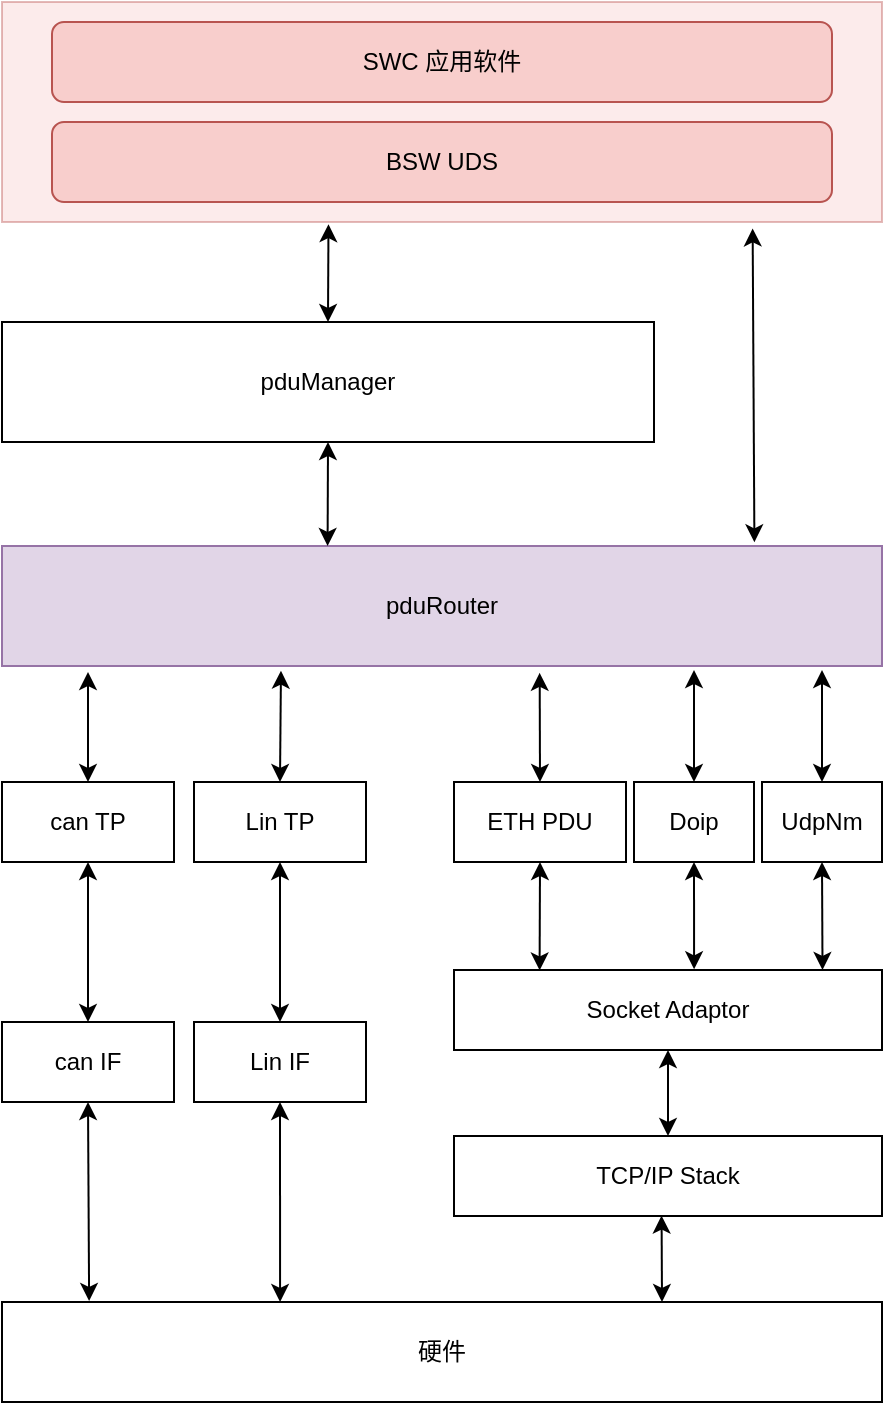 <mxfile version="24.8.3">
  <diagram name="第 1 页" id="9iRk_tB7bTuXfebcZKuk">
    <mxGraphModel dx="1885" dy="1041" grid="1" gridSize="10" guides="1" tooltips="1" connect="1" arrows="1" fold="1" page="1" pageScale="1" pageWidth="827" pageHeight="1169" math="0" shadow="0">
      <root>
        <mxCell id="0" />
        <mxCell id="1" parent="0" />
        <mxCell id="lw4ZKmeglTe6D63oF1gP-1" value="硬件" style="rounded=0;whiteSpace=wrap;html=1;" parent="1" vertex="1">
          <mxGeometry x="194" y="660" width="440" height="50" as="geometry" />
        </mxCell>
        <mxCell id="lw4ZKmeglTe6D63oF1gP-2" value="" style="rounded=0;whiteSpace=wrap;html=1;fillColor=#f8cecc;strokeColor=#b85450;opacity=40;" parent="1" vertex="1">
          <mxGeometry x="194" y="10" width="440" height="110" as="geometry" />
        </mxCell>
        <mxCell id="lw4ZKmeglTe6D63oF1gP-3" value="pduManager" style="rounded=0;whiteSpace=wrap;html=1;" parent="1" vertex="1">
          <mxGeometry x="194" y="170" width="326" height="60" as="geometry" />
        </mxCell>
        <mxCell id="lw4ZKmeglTe6D63oF1gP-4" value="pduRouter" style="rounded=0;whiteSpace=wrap;html=1;fillColor=#e1d5e7;strokeColor=#9673a6;" parent="1" vertex="1">
          <mxGeometry x="194" y="282" width="440" height="60" as="geometry" />
        </mxCell>
        <mxCell id="lw4ZKmeglTe6D63oF1gP-5" value="can TP" style="rounded=0;whiteSpace=wrap;html=1;" parent="1" vertex="1">
          <mxGeometry x="194" y="400" width="86" height="40" as="geometry" />
        </mxCell>
        <mxCell id="lw4ZKmeglTe6D63oF1gP-6" value="Lin TP" style="rounded=0;whiteSpace=wrap;html=1;" parent="1" vertex="1">
          <mxGeometry x="290" y="400" width="86" height="40" as="geometry" />
        </mxCell>
        <mxCell id="lw4ZKmeglTe6D63oF1gP-7" value="can IF" style="rounded=0;whiteSpace=wrap;html=1;" parent="1" vertex="1">
          <mxGeometry x="194" y="520" width="86" height="40" as="geometry" />
        </mxCell>
        <mxCell id="lw4ZKmeglTe6D63oF1gP-8" value="Lin IF" style="rounded=0;whiteSpace=wrap;html=1;" parent="1" vertex="1">
          <mxGeometry x="290" y="520" width="86" height="40" as="geometry" />
        </mxCell>
        <mxCell id="lw4ZKmeglTe6D63oF1gP-9" value="ETH PDU" style="rounded=0;whiteSpace=wrap;html=1;" parent="1" vertex="1">
          <mxGeometry x="420" y="400" width="86" height="40" as="geometry" />
        </mxCell>
        <mxCell id="lw4ZKmeglTe6D63oF1gP-10" value="Socket Adaptor" style="rounded=0;whiteSpace=wrap;html=1;" parent="1" vertex="1">
          <mxGeometry x="420" y="494" width="214" height="40" as="geometry" />
        </mxCell>
        <mxCell id="lw4ZKmeglTe6D63oF1gP-11" value="TCP/IP Stack" style="rounded=0;whiteSpace=wrap;html=1;" parent="1" vertex="1">
          <mxGeometry x="420" y="577" width="214" height="40" as="geometry" />
        </mxCell>
        <mxCell id="lw4ZKmeglTe6D63oF1gP-12" value="" style="endArrow=classic;startArrow=classic;html=1;rounded=0;entryX=0.5;entryY=1;entryDx=0;entryDy=0;exitX=0.5;exitY=0;exitDx=0;exitDy=0;" parent="1" source="lw4ZKmeglTe6D63oF1gP-7" target="lw4ZKmeglTe6D63oF1gP-5" edge="1">
          <mxGeometry width="50" height="50" relative="1" as="geometry">
            <mxPoint x="390" y="622" as="sourcePoint" />
            <mxPoint x="440" y="572" as="targetPoint" />
          </mxGeometry>
        </mxCell>
        <mxCell id="lw4ZKmeglTe6D63oF1gP-13" value="" style="endArrow=classic;startArrow=classic;html=1;rounded=0;entryX=0.5;entryY=1;entryDx=0;entryDy=0;exitX=0.5;exitY=0;exitDx=0;exitDy=0;" parent="1" source="lw4ZKmeglTe6D63oF1gP-8" target="lw4ZKmeglTe6D63oF1gP-6" edge="1">
          <mxGeometry width="50" height="50" relative="1" as="geometry">
            <mxPoint x="247" y="552" as="sourcePoint" />
            <mxPoint x="247" y="472" as="targetPoint" />
          </mxGeometry>
        </mxCell>
        <mxCell id="lw4ZKmeglTe6D63oF1gP-14" value="" style="endArrow=classic;startArrow=classic;html=1;rounded=0;entryX=0.5;entryY=1;entryDx=0;entryDy=0;exitX=0.099;exitY=-0.01;exitDx=0;exitDy=0;exitPerimeter=0;" parent="1" source="lw4ZKmeglTe6D63oF1gP-1" target="lw4ZKmeglTe6D63oF1gP-7" edge="1">
          <mxGeometry width="50" height="50" relative="1" as="geometry">
            <mxPoint x="343" y="552" as="sourcePoint" />
            <mxPoint x="343" y="472" as="targetPoint" />
          </mxGeometry>
        </mxCell>
        <mxCell id="lw4ZKmeglTe6D63oF1gP-15" value="" style="endArrow=classic;startArrow=classic;html=1;rounded=0;entryX=0.5;entryY=1;entryDx=0;entryDy=0;exitX=0.316;exitY=0;exitDx=0;exitDy=0;exitPerimeter=0;" parent="1" target="lw4ZKmeglTe6D63oF1gP-8" edge="1" source="lw4ZKmeglTe6D63oF1gP-1">
          <mxGeometry width="50" height="50" relative="1" as="geometry">
            <mxPoint x="333" y="692" as="sourcePoint" />
            <mxPoint x="247" y="592" as="targetPoint" />
          </mxGeometry>
        </mxCell>
        <mxCell id="lw4ZKmeglTe6D63oF1gP-16" value="Doip" style="rounded=0;whiteSpace=wrap;html=1;" parent="1" vertex="1">
          <mxGeometry x="510" y="400" width="60" height="40" as="geometry" />
        </mxCell>
        <mxCell id="lw4ZKmeglTe6D63oF1gP-17" value="" style="endArrow=classic;startArrow=classic;html=1;rounded=0;entryX=0.5;entryY=0;entryDx=0;entryDy=0;" parent="1" target="lw4ZKmeglTe6D63oF1gP-5" edge="1">
          <mxGeometry width="50" height="50" relative="1" as="geometry">
            <mxPoint x="237" y="345" as="sourcePoint" />
            <mxPoint x="343" y="472" as="targetPoint" />
          </mxGeometry>
        </mxCell>
        <mxCell id="lw4ZKmeglTe6D63oF1gP-18" value="" style="endArrow=classic;startArrow=classic;html=1;rounded=0;entryX=0.5;entryY=0;entryDx=0;entryDy=0;exitX=0.317;exitY=1.039;exitDx=0;exitDy=0;exitPerimeter=0;" parent="1" source="lw4ZKmeglTe6D63oF1gP-4" target="lw4ZKmeglTe6D63oF1gP-6" edge="1">
          <mxGeometry width="50" height="50" relative="1" as="geometry">
            <mxPoint x="247" y="355" as="sourcePoint" />
            <mxPoint x="247" y="432" as="targetPoint" />
          </mxGeometry>
        </mxCell>
        <mxCell id="lw4ZKmeglTe6D63oF1gP-19" value="" style="endArrow=classic;startArrow=classic;html=1;rounded=0;entryX=0.611;entryY=1.057;entryDx=0;entryDy=0;exitX=0.5;exitY=0;exitDx=0;exitDy=0;entryPerimeter=0;" parent="1" source="lw4ZKmeglTe6D63oF1gP-9" target="lw4ZKmeglTe6D63oF1gP-4" edge="1">
          <mxGeometry width="50" height="50" relative="1" as="geometry">
            <mxPoint x="343" y="354" as="sourcePoint" />
            <mxPoint x="343" y="432" as="targetPoint" />
          </mxGeometry>
        </mxCell>
        <mxCell id="lw4ZKmeglTe6D63oF1gP-20" value="" style="endArrow=classic;startArrow=classic;html=1;rounded=0;entryX=0.5;entryY=0;entryDx=0;entryDy=0;" parent="1" target="lw4ZKmeglTe6D63oF1gP-16" edge="1">
          <mxGeometry width="50" height="50" relative="1" as="geometry">
            <mxPoint x="540" y="344" as="sourcePoint" />
            <mxPoint x="473" y="355" as="targetPoint" />
          </mxGeometry>
        </mxCell>
        <mxCell id="lw4ZKmeglTe6D63oF1gP-21" value="UdpNm" style="rounded=0;whiteSpace=wrap;html=1;" parent="1" vertex="1">
          <mxGeometry x="574" y="400" width="60" height="40" as="geometry" />
        </mxCell>
        <mxCell id="lw4ZKmeglTe6D63oF1gP-22" value="" style="endArrow=classic;startArrow=classic;html=1;rounded=0;entryX=0.5;entryY=0;entryDx=0;entryDy=0;" parent="1" target="lw4ZKmeglTe6D63oF1gP-21" edge="1">
          <mxGeometry width="50" height="50" relative="1" as="geometry">
            <mxPoint x="604" y="344" as="sourcePoint" />
            <mxPoint x="560" y="422" as="targetPoint" />
          </mxGeometry>
        </mxCell>
        <mxCell id="lw4ZKmeglTe6D63oF1gP-23" value="" style="endArrow=classic;startArrow=classic;html=1;rounded=0;entryX=0.5;entryY=1;entryDx=0;entryDy=0;exitX=0.5;exitY=0;exitDx=0;exitDy=0;" parent="1" source="lw4ZKmeglTe6D63oF1gP-11" target="lw4ZKmeglTe6D63oF1gP-10" edge="1">
          <mxGeometry width="50" height="50" relative="1" as="geometry">
            <mxPoint x="473" y="422" as="sourcePoint" />
            <mxPoint x="473" y="355" as="targetPoint" />
          </mxGeometry>
        </mxCell>
        <mxCell id="lw4ZKmeglTe6D63oF1gP-24" value="" style="endArrow=classic;startArrow=classic;html=1;rounded=0;entryX=0.485;entryY=0.995;entryDx=0;entryDy=0;exitX=0.75;exitY=0;exitDx=0;exitDy=0;entryPerimeter=0;" parent="1" source="lw4ZKmeglTe6D63oF1gP-1" target="lw4ZKmeglTe6D63oF1gP-11" edge="1">
          <mxGeometry width="50" height="50" relative="1" as="geometry">
            <mxPoint x="537" y="607" as="sourcePoint" />
            <mxPoint x="537" y="552" as="targetPoint" />
          </mxGeometry>
        </mxCell>
        <mxCell id="lw4ZKmeglTe6D63oF1gP-25" value="" style="endArrow=classic;startArrow=classic;html=1;rounded=0;entryX=0.5;entryY=1;entryDx=0;entryDy=0;exitX=0.2;exitY=0.005;exitDx=0;exitDy=0;exitPerimeter=0;" parent="1" source="lw4ZKmeglTe6D63oF1gP-10" target="lw4ZKmeglTe6D63oF1gP-9" edge="1">
          <mxGeometry width="50" height="50" relative="1" as="geometry">
            <mxPoint x="463" y="502" as="sourcePoint" />
            <mxPoint x="462.73" y="452" as="targetPoint" />
          </mxGeometry>
        </mxCell>
        <mxCell id="lw4ZKmeglTe6D63oF1gP-26" value="" style="endArrow=classic;startArrow=classic;html=1;rounded=0;entryX=0.5;entryY=1;entryDx=0;entryDy=0;exitX=0.561;exitY=-0.009;exitDx=0;exitDy=0;exitPerimeter=0;" parent="1" target="lw4ZKmeglTe6D63oF1gP-16" edge="1" source="lw4ZKmeglTe6D63oF1gP-10">
          <mxGeometry width="50" height="50" relative="1" as="geometry">
            <mxPoint x="540" y="490" as="sourcePoint" />
            <mxPoint x="473" y="462" as="targetPoint" />
          </mxGeometry>
        </mxCell>
        <mxCell id="lw4ZKmeglTe6D63oF1gP-27" value="" style="endArrow=classic;startArrow=classic;html=1;rounded=0;entryX=0.5;entryY=1;entryDx=0;entryDy=0;exitX=0.861;exitY=0;exitDx=0;exitDy=0;exitPerimeter=0;" parent="1" source="lw4ZKmeglTe6D63oF1gP-10" target="lw4ZKmeglTe6D63oF1gP-21" edge="1">
          <mxGeometry width="50" height="50" relative="1" as="geometry">
            <mxPoint x="560" y="511" as="sourcePoint" />
            <mxPoint x="560" y="462" as="targetPoint" />
          </mxGeometry>
        </mxCell>
        <mxCell id="lw4ZKmeglTe6D63oF1gP-28" value="" style="endArrow=classic;startArrow=classic;html=1;rounded=0;entryX=0.5;entryY=1;entryDx=0;entryDy=0;exitX=0.37;exitY=0;exitDx=0;exitDy=0;exitPerimeter=0;" parent="1" source="lw4ZKmeglTe6D63oF1gP-4" target="lw4ZKmeglTe6D63oF1gP-3" edge="1">
          <mxGeometry width="50" height="50" relative="1" as="geometry">
            <mxPoint x="534" y="690" as="sourcePoint" />
            <mxPoint x="534" y="635" as="targetPoint" />
          </mxGeometry>
        </mxCell>
        <mxCell id="lw4ZKmeglTe6D63oF1gP-29" value="" style="endArrow=classic;startArrow=classic;html=1;rounded=0;exitX=0.5;exitY=0;exitDx=0;exitDy=0;entryX=0.371;entryY=1.01;entryDx=0;entryDy=0;entryPerimeter=0;" parent="1" source="lw4ZKmeglTe6D63oF1gP-3" target="lw4ZKmeglTe6D63oF1gP-2" edge="1">
          <mxGeometry width="50" height="50" relative="1" as="geometry">
            <mxPoint x="424" y="280" as="sourcePoint" />
            <mxPoint x="356" y="121" as="targetPoint" />
          </mxGeometry>
        </mxCell>
        <mxCell id="3IatUi8CvXhZByzm_sZO-1" value="" style="endArrow=classic;startArrow=classic;html=1;rounded=0;entryX=0.853;entryY=1.029;entryDx=0;entryDy=0;exitX=0.855;exitY=-0.031;exitDx=0;exitDy=0;exitPerimeter=0;entryPerimeter=0;" parent="1" source="lw4ZKmeglTe6D63oF1gP-4" target="lw4ZKmeglTe6D63oF1gP-2" edge="1">
          <mxGeometry width="50" height="50" relative="1" as="geometry">
            <mxPoint x="367" y="370" as="sourcePoint" />
            <mxPoint x="367" y="240" as="targetPoint" />
          </mxGeometry>
        </mxCell>
        <mxCell id="3IatUi8CvXhZByzm_sZO-2" value="BSW UDS" style="rounded=1;whiteSpace=wrap;html=1;fillColor=#f8cecc;strokeColor=#b85450;" parent="1" vertex="1">
          <mxGeometry x="219" y="70" width="390" height="40" as="geometry" />
        </mxCell>
        <mxCell id="d2IuqpkR4k_04OR9anxw-1" value="SWC 应用软件" style="rounded=1;whiteSpace=wrap;html=1;fillColor=#f8cecc;strokeColor=#b85450;" vertex="1" parent="1">
          <mxGeometry x="219" y="20" width="390" height="40" as="geometry" />
        </mxCell>
      </root>
    </mxGraphModel>
  </diagram>
</mxfile>
